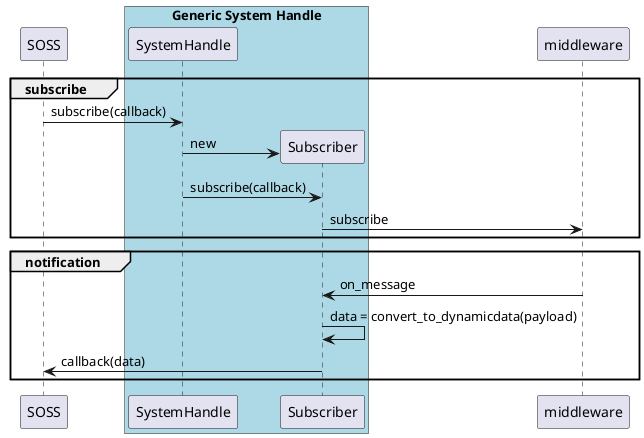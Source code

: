 @startuml


group #transparent subscribe
        SOSS -> "SystemHandle" as SH : subscribe(callback)
        create Subscriber
        SH -> Subscriber : new
        SH -> Subscriber : subscribe(callback)
        Subscriber -> middleware : subscribe
end


group #transparent notification
        middleware -> Subscriber : on_message
        Subscriber -> Subscriber : data = convert_to_dynamicdata(payload)
        Subscriber -> SOSS : callback(data)
end


box "Generic System Handle" #LightBlue
        participant SH
        participant Subscriber
end box


participant middleware


@enduml